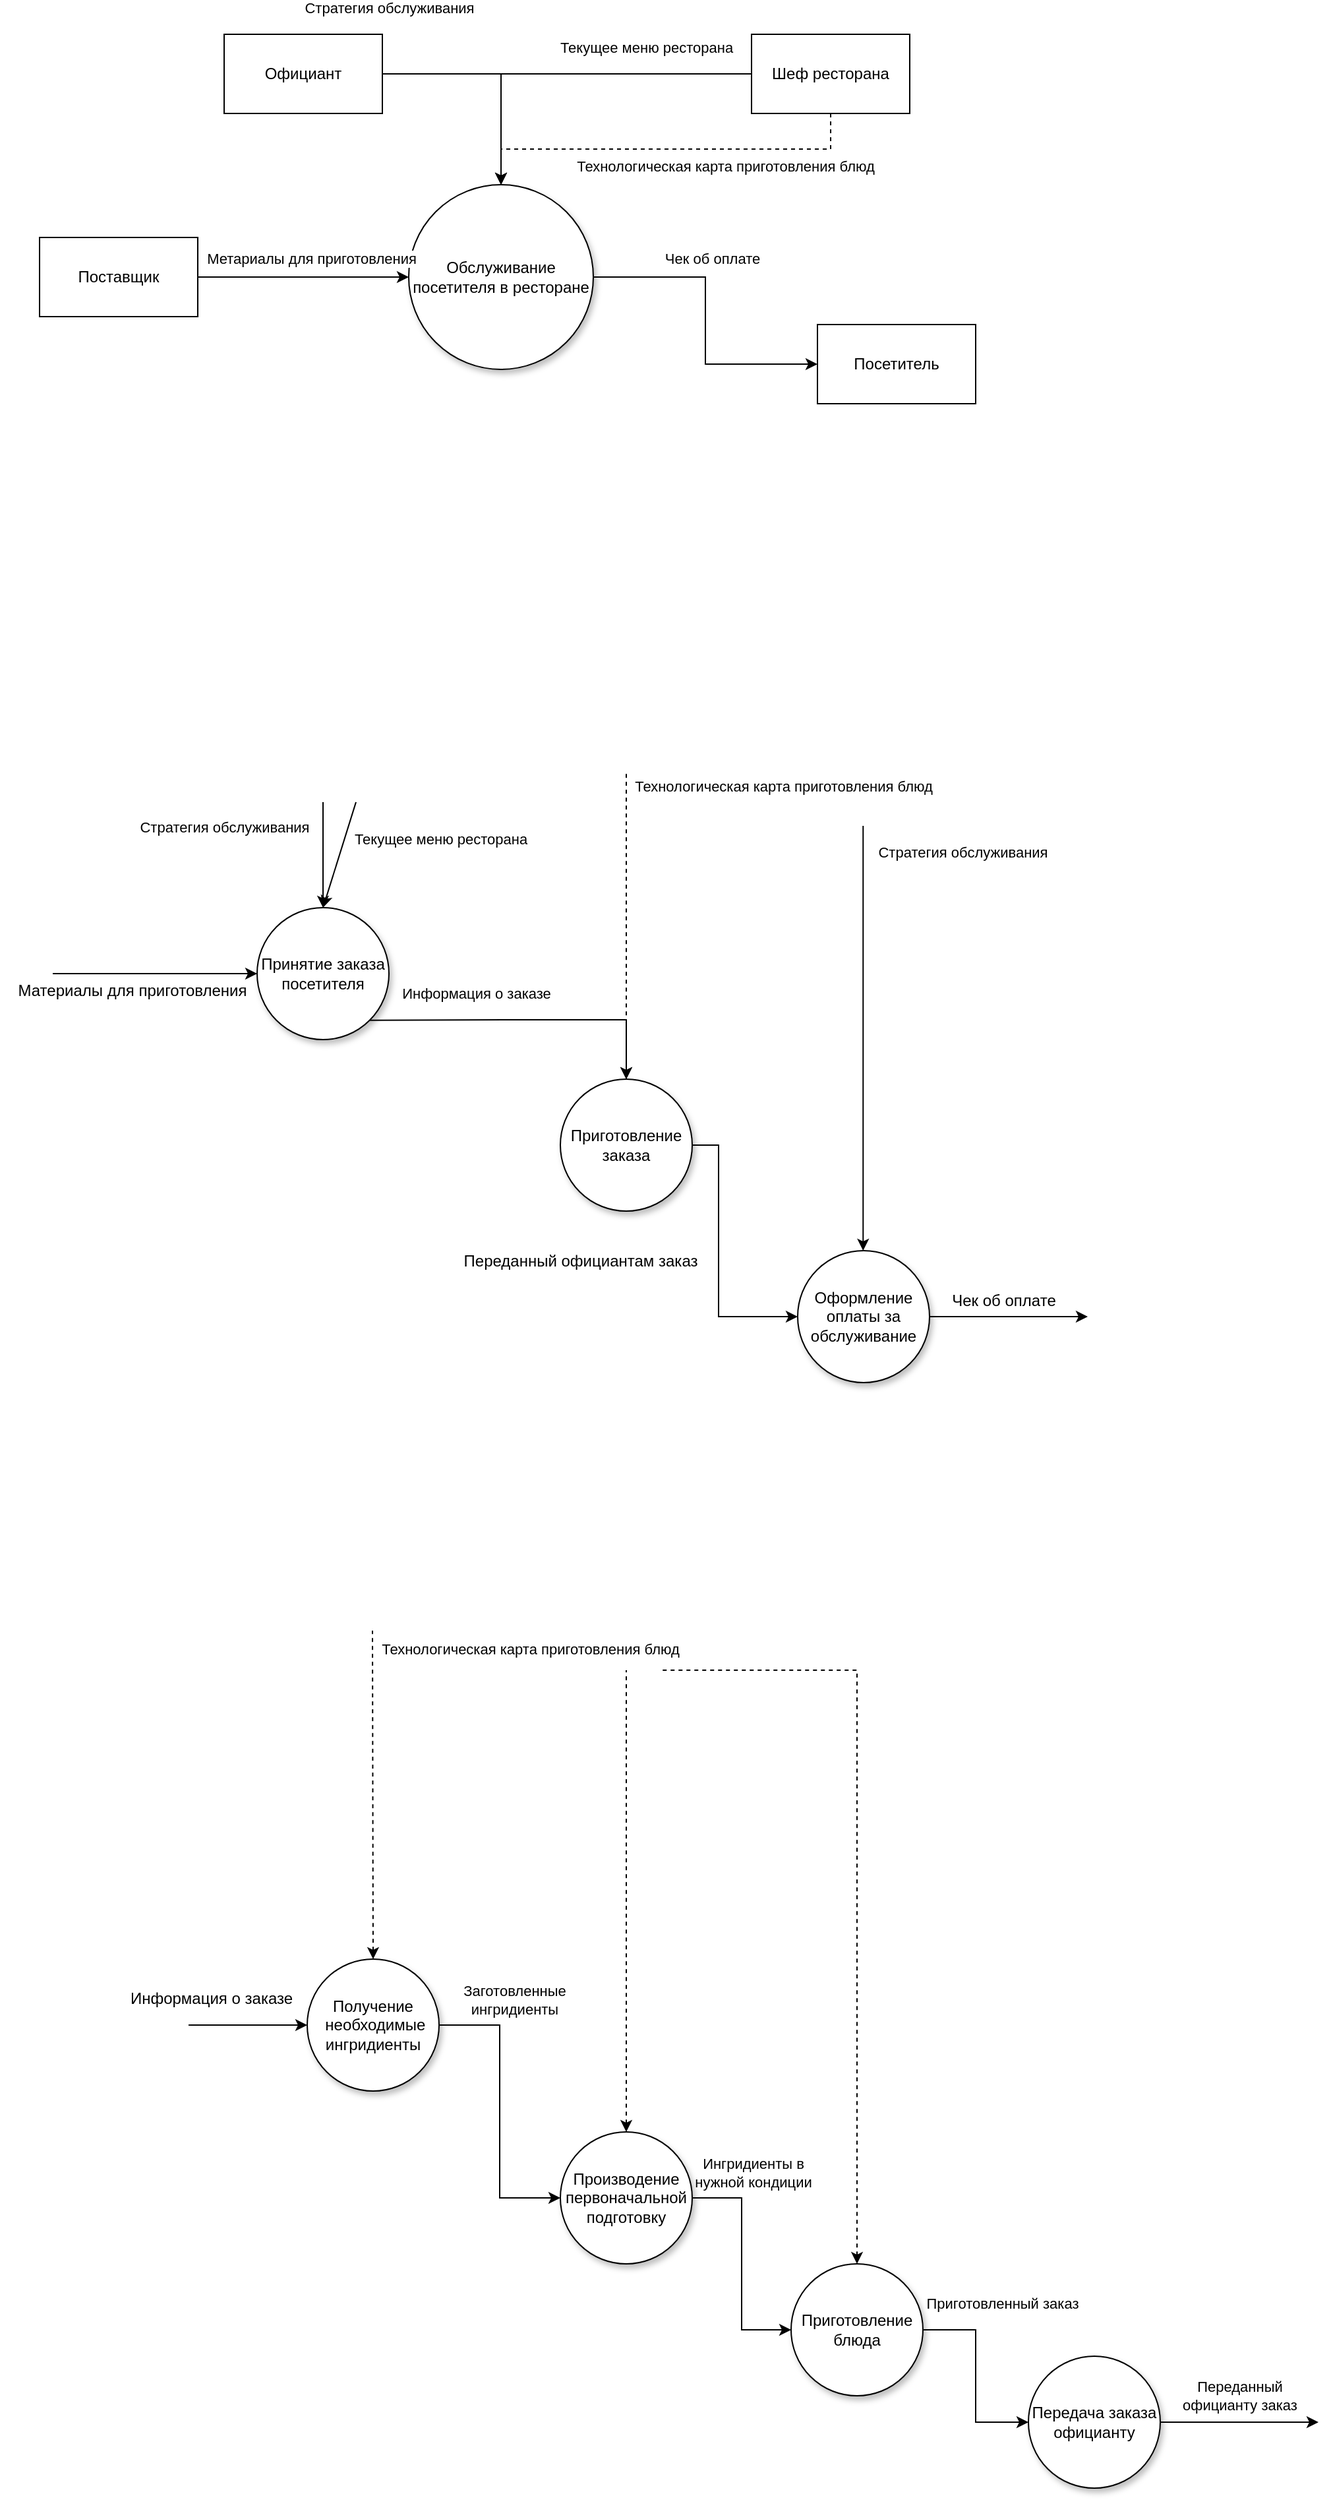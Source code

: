 <mxfile version="22.1.4" type="device">
  <diagram name="Страница — 1" id="IBTattDJ8lhW0Br4NDpF">
    <mxGraphModel dx="1154" dy="1745" grid="1" gridSize="10" guides="1" tooltips="1" connect="1" arrows="1" fold="1" page="1" pageScale="1" pageWidth="827" pageHeight="1169" math="0" shadow="0">
      <root>
        <mxCell id="0" />
        <mxCell id="1" parent="0" />
        <mxCell id="OZHwEH3Mu1PmRD-qS7_H-9" style="edgeStyle=orthogonalEdgeStyle;rounded=0;orthogonalLoop=1;jettySize=auto;html=1;exitX=1;exitY=0.5;exitDx=0;exitDy=0;" parent="1" source="OZHwEH3Mu1PmRD-qS7_H-1" target="OZHwEH3Mu1PmRD-qS7_H-8" edge="1">
          <mxGeometry relative="1" as="geometry" />
        </mxCell>
        <mxCell id="OZHwEH3Mu1PmRD-qS7_H-10" value="Чек об оплате" style="edgeLabel;html=1;align=center;verticalAlign=middle;resizable=0;points=[];" parent="OZHwEH3Mu1PmRD-qS7_H-9" vertex="1" connectable="0">
          <mxGeometry x="-0.17" y="-3" relative="1" as="geometry">
            <mxPoint x="8" y="-27" as="offset" />
          </mxGeometry>
        </mxCell>
        <mxCell id="OZHwEH3Mu1PmRD-qS7_H-1" value="Обслуживание посетителя в ресторане" style="ellipse;whiteSpace=wrap;html=1;aspect=fixed;shadow=1;fillColor=default;strokeColor=#000000;" parent="1" vertex="1">
          <mxGeometry x="370" y="-286" width="140" height="140" as="geometry" />
        </mxCell>
        <mxCell id="OZHwEH3Mu1PmRD-qS7_H-3" style="edgeStyle=orthogonalEdgeStyle;rounded=0;orthogonalLoop=1;jettySize=auto;html=1;exitX=1;exitY=0.5;exitDx=0;exitDy=0;" parent="1" source="OZHwEH3Mu1PmRD-qS7_H-2" target="OZHwEH3Mu1PmRD-qS7_H-1" edge="1">
          <mxGeometry relative="1" as="geometry" />
        </mxCell>
        <mxCell id="OZHwEH3Mu1PmRD-qS7_H-4" value="Метариалы для приготовления" style="edgeLabel;html=1;align=center;verticalAlign=middle;resizable=0;points=[];" parent="OZHwEH3Mu1PmRD-qS7_H-3" vertex="1" connectable="0">
          <mxGeometry x="0.179" y="3" relative="1" as="geometry">
            <mxPoint x="-9" y="-11" as="offset" />
          </mxGeometry>
        </mxCell>
        <mxCell id="OZHwEH3Mu1PmRD-qS7_H-2" value="Поставщик" style="rounded=0;whiteSpace=wrap;html=1;" parent="1" vertex="1">
          <mxGeometry x="90" y="-246" width="120" height="60" as="geometry" />
        </mxCell>
        <mxCell id="OZHwEH3Mu1PmRD-qS7_H-6" style="edgeStyle=orthogonalEdgeStyle;rounded=0;orthogonalLoop=1;jettySize=auto;html=1;exitX=0;exitY=0.5;exitDx=0;exitDy=0;" parent="1" source="OZHwEH3Mu1PmRD-qS7_H-5" target="OZHwEH3Mu1PmRD-qS7_H-1" edge="1">
          <mxGeometry relative="1" as="geometry" />
        </mxCell>
        <mxCell id="OZHwEH3Mu1PmRD-qS7_H-7" value="Текущее меню ресторана&lt;br&gt;" style="edgeLabel;html=1;align=center;verticalAlign=middle;resizable=0;points=[];" parent="OZHwEH3Mu1PmRD-qS7_H-6" vertex="1" connectable="0">
          <mxGeometry x="-0.496" y="-1" relative="1" as="geometry">
            <mxPoint x="-11" y="-19" as="offset" />
          </mxGeometry>
        </mxCell>
        <mxCell id="OZHwEH3Mu1PmRD-qS7_H-35" style="edgeStyle=orthogonalEdgeStyle;rounded=0;orthogonalLoop=1;jettySize=auto;html=1;exitX=0.5;exitY=1;exitDx=0;exitDy=0;entryX=0.5;entryY=0;entryDx=0;entryDy=0;dashed=1;" parent="1" source="OZHwEH3Mu1PmRD-qS7_H-5" target="OZHwEH3Mu1PmRD-qS7_H-1" edge="1">
          <mxGeometry relative="1" as="geometry" />
        </mxCell>
        <mxCell id="OZHwEH3Mu1PmRD-qS7_H-36" value="Технологическая карта приготовления блюд&lt;br&gt;" style="edgeLabel;html=1;align=center;verticalAlign=middle;resizable=0;points=[];" parent="OZHwEH3Mu1PmRD-qS7_H-35" vertex="1" connectable="0">
          <mxGeometry x="-0.388" y="-3" relative="1" as="geometry">
            <mxPoint x="-14" y="16" as="offset" />
          </mxGeometry>
        </mxCell>
        <mxCell id="OZHwEH3Mu1PmRD-qS7_H-5" value="Шеф ресторана&lt;br&gt;" style="rounded=0;whiteSpace=wrap;html=1;" parent="1" vertex="1">
          <mxGeometry x="630" y="-400" width="120" height="60" as="geometry" />
        </mxCell>
        <mxCell id="OZHwEH3Mu1PmRD-qS7_H-8" value="Посетитель" style="rounded=0;whiteSpace=wrap;html=1;" parent="1" vertex="1">
          <mxGeometry x="680" y="-180" width="120" height="60" as="geometry" />
        </mxCell>
        <mxCell id="OZHwEH3Mu1PmRD-qS7_H-11" value="Принятие заказа посетителя" style="ellipse;whiteSpace=wrap;html=1;aspect=fixed;shadow=1;strokeColor=#000000;fillColor=#FFFFFF;" parent="1" vertex="1">
          <mxGeometry x="255" y="262" width="100" height="100" as="geometry" />
        </mxCell>
        <mxCell id="OZHwEH3Mu1PmRD-qS7_H-12" value="" style="endArrow=classic;html=1;rounded=0;shadow=0;entryX=0.5;entryY=0;entryDx=0;entryDy=0;" parent="1" target="OZHwEH3Mu1PmRD-qS7_H-11" edge="1">
          <mxGeometry width="50" height="50" relative="1" as="geometry">
            <mxPoint x="305" y="182" as="sourcePoint" />
            <mxPoint x="555" y="322" as="targetPoint" />
          </mxGeometry>
        </mxCell>
        <mxCell id="OZHwEH3Mu1PmRD-qS7_H-13" value="Стратегия обслуживания&lt;br&gt;" style="edgeLabel;html=1;align=center;verticalAlign=middle;resizable=0;points=[];" parent="OZHwEH3Mu1PmRD-qS7_H-12" vertex="1" connectable="0">
          <mxGeometry x="-0.517" y="1" relative="1" as="geometry">
            <mxPoint x="-76" y="-1" as="offset" />
          </mxGeometry>
        </mxCell>
        <mxCell id="OZHwEH3Mu1PmRD-qS7_H-14" value="Приготовление заказа" style="ellipse;whiteSpace=wrap;html=1;aspect=fixed;shadow=1;fillColor=#FFFFFF;strokeColor=#000000;" parent="1" vertex="1">
          <mxGeometry x="485" y="392" width="100" height="100" as="geometry" />
        </mxCell>
        <mxCell id="OZHwEH3Mu1PmRD-qS7_H-15" value="Оформление оплаты за обслуживание" style="ellipse;whiteSpace=wrap;html=1;aspect=fixed;shadow=1;fillColor=#FFFFFF;strokeColor=#000000;" parent="1" vertex="1">
          <mxGeometry x="665" y="522" width="100" height="100" as="geometry" />
        </mxCell>
        <mxCell id="OZHwEH3Mu1PmRD-qS7_H-16" value="" style="endArrow=classic;html=1;rounded=0;shadow=0;exitX=1;exitY=1;exitDx=0;exitDy=0;entryX=0.5;entryY=0;entryDx=0;entryDy=0;" parent="1" source="OZHwEH3Mu1PmRD-qS7_H-11" target="OZHwEH3Mu1PmRD-qS7_H-14" edge="1">
          <mxGeometry width="50" height="50" relative="1" as="geometry">
            <mxPoint x="285" y="742" as="sourcePoint" />
            <mxPoint x="335" y="692" as="targetPoint" />
            <Array as="points">
              <mxPoint x="455" y="347" />
              <mxPoint x="535" y="347" />
            </Array>
          </mxGeometry>
        </mxCell>
        <mxCell id="OZHwEH3Mu1PmRD-qS7_H-17" value="Информация о заказе&lt;br&gt;" style="edgeLabel;html=1;align=center;verticalAlign=middle;resizable=0;points=[];" parent="OZHwEH3Mu1PmRD-qS7_H-16" vertex="1" connectable="0">
          <mxGeometry x="-0.475" y="1" relative="1" as="geometry">
            <mxPoint x="17" y="-19" as="offset" />
          </mxGeometry>
        </mxCell>
        <mxCell id="OZHwEH3Mu1PmRD-qS7_H-18" value="" style="endArrow=classic;html=1;rounded=0;shadow=0;exitX=1;exitY=0.5;exitDx=0;exitDy=0;entryX=0;entryY=0.5;entryDx=0;entryDy=0;" parent="1" source="OZHwEH3Mu1PmRD-qS7_H-14" target="OZHwEH3Mu1PmRD-qS7_H-15" edge="1">
          <mxGeometry width="50" height="50" relative="1" as="geometry">
            <mxPoint x="565" y="642" as="sourcePoint" />
            <mxPoint x="615" y="592" as="targetPoint" />
            <Array as="points">
              <mxPoint x="605" y="442" />
              <mxPoint x="605" y="572" />
            </Array>
          </mxGeometry>
        </mxCell>
        <mxCell id="OZHwEH3Mu1PmRD-qS7_H-19" value="Переданный официантам заказ&lt;br&gt;" style="edgeLabel;html=1;align=center;verticalAlign=middle;resizable=0;points=[];fontSize=12;fontFamily=Helvetica;fontColor=default;" parent="OZHwEH3Mu1PmRD-qS7_H-18" vertex="1" connectable="0">
          <mxGeometry x="-0.358" y="4" relative="1" as="geometry">
            <mxPoint x="-109" y="40" as="offset" />
          </mxGeometry>
        </mxCell>
        <mxCell id="OZHwEH3Mu1PmRD-qS7_H-23" value="" style="endArrow=classic;html=1;rounded=0;shadow=0;" parent="1" edge="1">
          <mxGeometry width="50" height="50" relative="1" as="geometry">
            <mxPoint x="330" y="182" as="sourcePoint" />
            <mxPoint x="305" y="262" as="targetPoint" />
          </mxGeometry>
        </mxCell>
        <mxCell id="OZHwEH3Mu1PmRD-qS7_H-24" value="Текущее меню ресторана" style="edgeLabel;html=1;align=center;verticalAlign=middle;resizable=0;points=[];" parent="OZHwEH3Mu1PmRD-qS7_H-23" vertex="1" connectable="0">
          <mxGeometry x="0.193" y="-4" relative="1" as="geometry">
            <mxPoint x="82" y="-19" as="offset" />
          </mxGeometry>
        </mxCell>
        <mxCell id="OZHwEH3Mu1PmRD-qS7_H-33" value="" style="endArrow=classic;html=1;rounded=0;shadow=0;fontFamily=Helvetica;fontSize=12;fontColor=default;strokeWidth=1;exitX=1;exitY=0.5;exitDx=0;exitDy=0;" parent="1" source="OZHwEH3Mu1PmRD-qS7_H-15" edge="1">
          <mxGeometry width="50" height="50" relative="1" as="geometry">
            <mxPoint x="665" y="772" as="sourcePoint" />
            <mxPoint x="885" y="572" as="targetPoint" />
          </mxGeometry>
        </mxCell>
        <mxCell id="OZHwEH3Mu1PmRD-qS7_H-34" value="Чек об оплате&lt;br&gt;" style="edgeLabel;html=1;align=center;verticalAlign=middle;resizable=0;points=[];fontSize=12;fontFamily=Helvetica;fontColor=default;" parent="OZHwEH3Mu1PmRD-qS7_H-33" vertex="1" connectable="0">
          <mxGeometry x="-0.593" y="-1" relative="1" as="geometry">
            <mxPoint x="31" y="-13" as="offset" />
          </mxGeometry>
        </mxCell>
        <mxCell id="OZHwEH3Mu1PmRD-qS7_H-38" value="" style="endArrow=none;dashed=1;html=1;rounded=0;exitX=0.5;exitY=0;exitDx=0;exitDy=0;endFill=0;startArrow=classic;startFill=1;" parent="1" source="OZHwEH3Mu1PmRD-qS7_H-14" edge="1">
          <mxGeometry width="50" height="50" relative="1" as="geometry">
            <mxPoint x="540" y="220" as="sourcePoint" />
            <mxPoint x="535" y="160" as="targetPoint" />
          </mxGeometry>
        </mxCell>
        <mxCell id="OZHwEH3Mu1PmRD-qS7_H-39" value="Технологическая карта приготовления блюд&lt;br&gt;" style="edgeLabel;html=1;align=center;verticalAlign=middle;resizable=0;points=[];" parent="OZHwEH3Mu1PmRD-qS7_H-38" vertex="1" connectable="0">
          <mxGeometry x="0.595" y="1" relative="1" as="geometry">
            <mxPoint x="120" y="-37" as="offset" />
          </mxGeometry>
        </mxCell>
        <mxCell id="OZHwEH3Mu1PmRD-qS7_H-78" style="edgeStyle=orthogonalEdgeStyle;rounded=0;orthogonalLoop=1;jettySize=auto;html=1;exitX=1;exitY=0.5;exitDx=0;exitDy=0;entryX=0;entryY=0.5;entryDx=0;entryDy=0;" parent="1" source="OZHwEH3Mu1PmRD-qS7_H-40" target="OZHwEH3Mu1PmRD-qS7_H-69" edge="1">
          <mxGeometry relative="1" as="geometry" />
        </mxCell>
        <mxCell id="OZHwEH3Mu1PmRD-qS7_H-79" value="Заготовленные &lt;br&gt;ингридиенты" style="edgeLabel;html=1;align=center;verticalAlign=middle;resizable=0;points=[];" parent="OZHwEH3Mu1PmRD-qS7_H-78" vertex="1" connectable="0">
          <mxGeometry x="-0.381" y="-3" relative="1" as="geometry">
            <mxPoint x="14" y="-42" as="offset" />
          </mxGeometry>
        </mxCell>
        <mxCell id="OZHwEH3Mu1PmRD-qS7_H-40" value="Получение&lt;br&gt;&amp;nbsp;необходимые ингридиенты" style="ellipse;whiteSpace=wrap;html=1;aspect=fixed;shadow=1;strokeColor=#000000;fillColor=#FFFFFF;" parent="1" vertex="1">
          <mxGeometry x="293" y="1059" width="100" height="100" as="geometry" />
        </mxCell>
        <mxCell id="OZHwEH3Mu1PmRD-qS7_H-54" value="" style="endArrow=classic;html=1;rounded=0;shadow=0;fontFamily=Helvetica;fontSize=12;fontColor=default;strokeWidth=1;entryX=0;entryY=0.5;entryDx=0;entryDy=0;" parent="1" target="OZHwEH3Mu1PmRD-qS7_H-40" edge="1">
          <mxGeometry width="50" height="50" relative="1" as="geometry">
            <mxPoint x="203" y="1109" as="sourcePoint" />
            <mxPoint x="233" y="1229" as="targetPoint" />
          </mxGeometry>
        </mxCell>
        <mxCell id="OZHwEH3Mu1PmRD-qS7_H-55" value="Информация о заказе" style="edgeLabel;html=1;align=center;verticalAlign=middle;resizable=0;points=[];fontSize=12;fontFamily=Helvetica;fontColor=default;" parent="OZHwEH3Mu1PmRD-qS7_H-54" vertex="1" connectable="0">
          <mxGeometry x="0.615" y="2" relative="1" as="geometry">
            <mxPoint x="-56" y="-18" as="offset" />
          </mxGeometry>
        </mxCell>
        <mxCell id="OZHwEH3Mu1PmRD-qS7_H-67" value="" style="endArrow=none;dashed=1;html=1;rounded=0;exitX=0.5;exitY=0;exitDx=0;exitDy=0;endFill=0;startArrow=classic;startFill=1;" parent="1" source="OZHwEH3Mu1PmRD-qS7_H-40" edge="1">
          <mxGeometry width="50" height="50" relative="1" as="geometry">
            <mxPoint x="342.5" y="1042" as="sourcePoint" />
            <mxPoint x="342.5" y="810" as="targetPoint" />
          </mxGeometry>
        </mxCell>
        <mxCell id="OZHwEH3Mu1PmRD-qS7_H-68" value="Технологическая карта приготовления блюд&lt;br&gt;" style="edgeLabel;html=1;align=center;verticalAlign=middle;resizable=0;points=[];" parent="OZHwEH3Mu1PmRD-qS7_H-67" vertex="1" connectable="0">
          <mxGeometry x="0.595" y="1" relative="1" as="geometry">
            <mxPoint x="120" y="-37" as="offset" />
          </mxGeometry>
        </mxCell>
        <mxCell id="OZHwEH3Mu1PmRD-qS7_H-80" style="edgeStyle=orthogonalEdgeStyle;rounded=0;orthogonalLoop=1;jettySize=auto;html=1;exitX=1;exitY=0.5;exitDx=0;exitDy=0;entryX=0;entryY=0.5;entryDx=0;entryDy=0;" parent="1" source="OZHwEH3Mu1PmRD-qS7_H-69" target="OZHwEH3Mu1PmRD-qS7_H-70" edge="1">
          <mxGeometry relative="1" as="geometry" />
        </mxCell>
        <mxCell id="OZHwEH3Mu1PmRD-qS7_H-81" value="Ингридиенты в &lt;br&gt;нужной кондиции" style="edgeLabel;html=1;align=center;verticalAlign=middle;resizable=0;points=[];" parent="OZHwEH3Mu1PmRD-qS7_H-80" vertex="1" connectable="0">
          <mxGeometry x="-0.503" y="-2" relative="1" as="geometry">
            <mxPoint x="10" y="-25" as="offset" />
          </mxGeometry>
        </mxCell>
        <mxCell id="OZHwEH3Mu1PmRD-qS7_H-69" value="Производение первоначальной подготовку" style="ellipse;whiteSpace=wrap;html=1;aspect=fixed;shadow=1;strokeColor=#000000;fillColor=#FFFFFF;" parent="1" vertex="1">
          <mxGeometry x="485" y="1190" width="100" height="100" as="geometry" />
        </mxCell>
        <mxCell id="OZHwEH3Mu1PmRD-qS7_H-82" style="edgeStyle=orthogonalEdgeStyle;rounded=0;orthogonalLoop=1;jettySize=auto;html=1;exitX=1;exitY=0.5;exitDx=0;exitDy=0;" parent="1" source="OZHwEH3Mu1PmRD-qS7_H-70" target="OZHwEH3Mu1PmRD-qS7_H-71" edge="1">
          <mxGeometry relative="1" as="geometry" />
        </mxCell>
        <mxCell id="OZHwEH3Mu1PmRD-qS7_H-83" value="Приготовленный заказ" style="edgeLabel;html=1;align=center;verticalAlign=middle;resizable=0;points=[];" parent="OZHwEH3Mu1PmRD-qS7_H-82" vertex="1" connectable="0">
          <mxGeometry x="-0.2" relative="1" as="geometry">
            <mxPoint x="20" y="-40" as="offset" />
          </mxGeometry>
        </mxCell>
        <mxCell id="OZHwEH3Mu1PmRD-qS7_H-70" value="Приготовление блюда" style="ellipse;whiteSpace=wrap;html=1;aspect=fixed;shadow=1;strokeColor=#000000;fillColor=#FFFFFF;" parent="1" vertex="1">
          <mxGeometry x="660" y="1290" width="100" height="100" as="geometry" />
        </mxCell>
        <mxCell id="OZHwEH3Mu1PmRD-qS7_H-71" value="Передача заказа официанту" style="ellipse;whiteSpace=wrap;html=1;aspect=fixed;shadow=1;strokeColor=#000000;fillColor=#FFFFFF;" parent="1" vertex="1">
          <mxGeometry x="840" y="1360" width="100" height="100" as="geometry" />
        </mxCell>
        <mxCell id="OZHwEH3Mu1PmRD-qS7_H-75" value="" style="endArrow=none;dashed=1;html=1;rounded=0;exitX=0.5;exitY=0;exitDx=0;exitDy=0;endFill=0;startArrow=classic;startFill=1;" parent="1" source="OZHwEH3Mu1PmRD-qS7_H-69" edge="1">
          <mxGeometry width="50" height="50" relative="1" as="geometry">
            <mxPoint x="353" y="1069" as="sourcePoint" />
            <mxPoint x="535" y="840" as="targetPoint" />
          </mxGeometry>
        </mxCell>
        <mxCell id="OZHwEH3Mu1PmRD-qS7_H-77" value="" style="endArrow=none;dashed=1;html=1;rounded=0;exitX=0.5;exitY=0;exitDx=0;exitDy=0;endFill=0;startArrow=classic;startFill=1;" parent="1" source="OZHwEH3Mu1PmRD-qS7_H-70" edge="1">
          <mxGeometry width="50" height="50" relative="1" as="geometry">
            <mxPoint x="705" y="1284" as="sourcePoint" />
            <mxPoint x="560" y="840" as="targetPoint" />
            <Array as="points">
              <mxPoint x="710" y="840" />
            </Array>
          </mxGeometry>
        </mxCell>
        <mxCell id="OZHwEH3Mu1PmRD-qS7_H-84" value="" style="endArrow=classic;html=1;rounded=0;exitX=1;exitY=0.5;exitDx=0;exitDy=0;" parent="1" source="OZHwEH3Mu1PmRD-qS7_H-71" edge="1">
          <mxGeometry width="50" height="50" relative="1" as="geometry">
            <mxPoint x="1090" y="1420" as="sourcePoint" />
            <mxPoint x="1060" y="1410" as="targetPoint" />
          </mxGeometry>
        </mxCell>
        <mxCell id="OZHwEH3Mu1PmRD-qS7_H-85" value="Переданный &lt;br&gt;официанту заказ" style="edgeLabel;html=1;align=center;verticalAlign=middle;resizable=0;points=[];" parent="OZHwEH3Mu1PmRD-qS7_H-84" vertex="1" connectable="0">
          <mxGeometry x="-0.417" y="-2" relative="1" as="geometry">
            <mxPoint x="25" y="-22" as="offset" />
          </mxGeometry>
        </mxCell>
        <mxCell id="YLdIQ6XDbG3kx2sdECPP-2" style="edgeStyle=orthogonalEdgeStyle;rounded=0;orthogonalLoop=1;jettySize=auto;html=1;entryX=0.5;entryY=0;entryDx=0;entryDy=0;" parent="1" source="YLdIQ6XDbG3kx2sdECPP-1" target="OZHwEH3Mu1PmRD-qS7_H-1" edge="1">
          <mxGeometry relative="1" as="geometry" />
        </mxCell>
        <mxCell id="YLdIQ6XDbG3kx2sdECPP-4" value="Стратегия обслуживания&lt;br&gt;" style="edgeLabel;html=1;align=center;verticalAlign=middle;resizable=0;points=[];" parent="YLdIQ6XDbG3kx2sdECPP-2" vertex="1" connectable="0">
          <mxGeometry x="-0.539" y="5" relative="1" as="geometry">
            <mxPoint x="-35" y="-45" as="offset" />
          </mxGeometry>
        </mxCell>
        <mxCell id="YLdIQ6XDbG3kx2sdECPP-1" value="Официант&lt;br&gt;" style="rounded=0;whiteSpace=wrap;html=1;" parent="1" vertex="1">
          <mxGeometry x="230" y="-400" width="120" height="60" as="geometry" />
        </mxCell>
        <mxCell id="YLdIQ6XDbG3kx2sdECPP-5" value="" style="endArrow=classic;html=1;rounded=0;" parent="1" target="OZHwEH3Mu1PmRD-qS7_H-11" edge="1">
          <mxGeometry width="50" height="50" relative="1" as="geometry">
            <mxPoint x="100" y="312" as="sourcePoint" />
            <mxPoint x="130" y="280" as="targetPoint" />
          </mxGeometry>
        </mxCell>
        <mxCell id="YLdIQ6XDbG3kx2sdECPP-8" value="Материалы для приготовления&lt;br&gt;" style="text;html=1;align=center;verticalAlign=middle;resizable=0;points=[];autosize=1;strokeColor=none;fillColor=none;" parent="1" vertex="1">
          <mxGeometry x="60" y="310" width="200" height="30" as="geometry" />
        </mxCell>
        <mxCell id="YLdIQ6XDbG3kx2sdECPP-9" value="" style="endArrow=classic;html=1;rounded=0;shadow=0;entryX=0.5;entryY=0;entryDx=0;entryDy=0;" parent="1" edge="1">
          <mxGeometry width="50" height="50" relative="1" as="geometry">
            <mxPoint x="714.64" y="200" as="sourcePoint" />
            <mxPoint x="714.64" y="522" as="targetPoint" />
          </mxGeometry>
        </mxCell>
        <mxCell id="YLdIQ6XDbG3kx2sdECPP-10" value="Стратегия обслуживания&lt;br&gt;" style="edgeLabel;html=1;align=center;verticalAlign=middle;resizable=0;points=[];" parent="YLdIQ6XDbG3kx2sdECPP-9" vertex="1" connectable="0">
          <mxGeometry x="-0.517" y="1" relative="1" as="geometry">
            <mxPoint x="74" y="-58" as="offset" />
          </mxGeometry>
        </mxCell>
      </root>
    </mxGraphModel>
  </diagram>
</mxfile>
